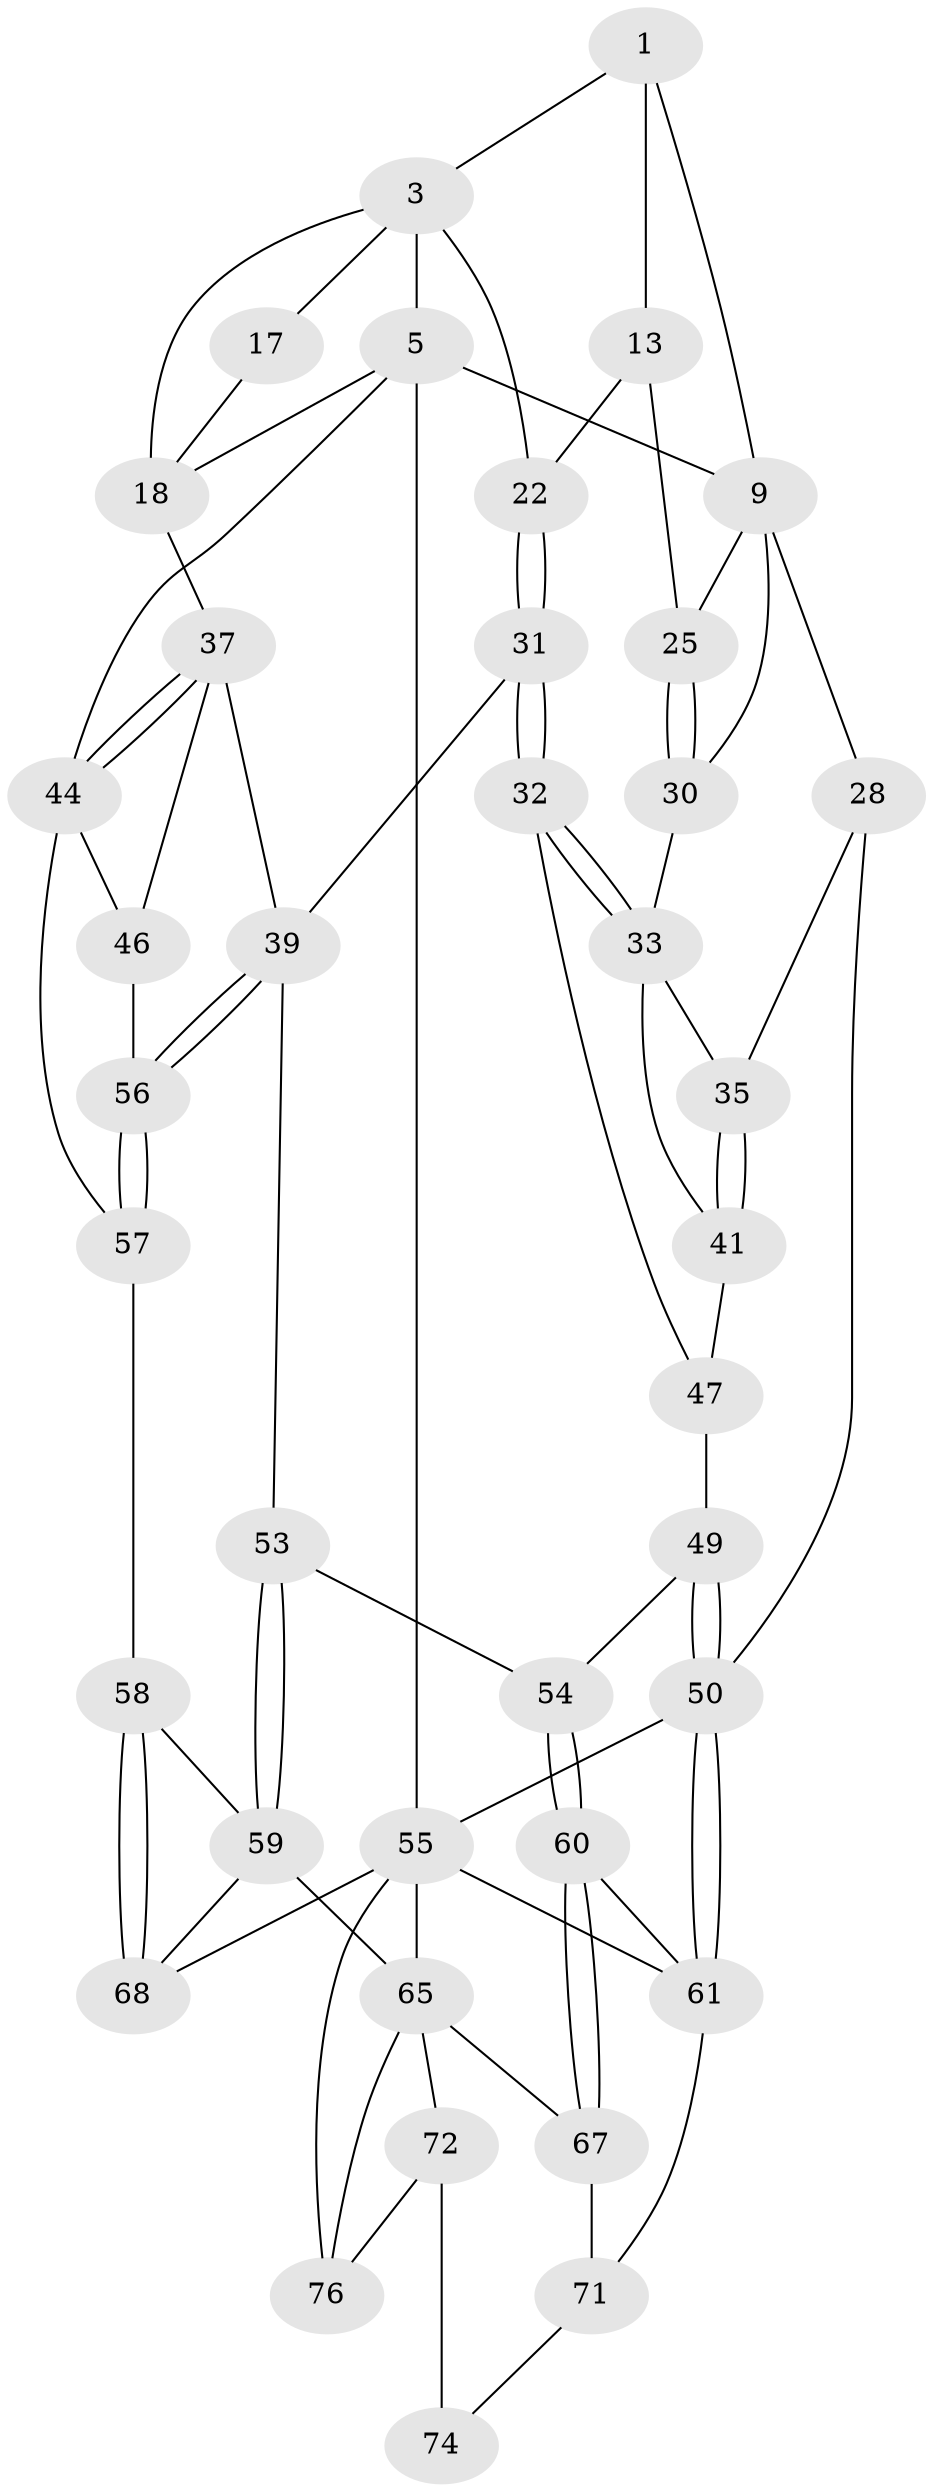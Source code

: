 // original degree distribution, {3: 0.02564102564102564, 4: 0.24358974358974358, 6: 0.21794871794871795, 5: 0.5128205128205128}
// Generated by graph-tools (version 1.1) at 2025/28/03/15/25 16:28:08]
// undirected, 39 vertices, 81 edges
graph export_dot {
graph [start="1"]
  node [color=gray90,style=filled];
  1 [pos="+0.39542716877120593+0",super="+8+2"];
  3 [pos="+0.8779862628610257+0",super="+4+15"];
  5 [pos="+1+0",super="+42+6"];
  9 [pos="+0.2944686053839233+0.1941673361225499",super="+10"];
  13 [pos="+0.48215038620740225+0.1384374420191674",super="+14"];
  17 [pos="+0.8929710306407425+0.1574486998013493"];
  18 [pos="+0.9055326284247226+0.33969966342596136",super="+19"];
  22 [pos="+0.542146374783306+0.2974781496044883",super="+23"];
  25 [pos="+0.43644590136423583+0.30307349017623125",super="+26"];
  28 [pos="+0+0.3873569793711681",super="+36"];
  30 [pos="+0.3451201886295518+0.35743979076981963"];
  31 [pos="+0.5677151581366234+0.48395276685765914"];
  32 [pos="+0.4186311071005152+0.4867589133221094"];
  33 [pos="+0.3523664944157525+0.4232059863563726",super="+34"];
  35 [pos="+0.01875484017605759+0.4644726780976408"];
  37 [pos="+0.864530502142803+0.36190454329216504",super="+38"];
  39 [pos="+0.6410576093347651+0.5198915601805342",super="+40"];
  41 [pos="+0.25026971419814686+0.4978072821005303"];
  44 [pos="+1+0.7552601659768564",super="+45"];
  46 [pos="+0.8548890360741492+0.6109488984386923"];
  47 [pos="+0.38284873781717227+0.5480895247555684",super="+48"];
  49 [pos="+0.2831404889813529+0.5817414568688356",super="+52"];
  50 [pos="+0.2066980586851584+0.6692877190682528",super="+51"];
  53 [pos="+0.5388178211105705+0.6555728249852307"];
  54 [pos="+0.3969949002485831+0.6900222001982879"];
  55 [pos="+0+1",super="+69+63"];
  56 [pos="+0.732722832111829+0.6333032700100409"];
  57 [pos="+0.7372828173338709+0.7339637810637913"];
  58 [pos="+0.7270327853372541+0.7451104415405373"];
  59 [pos="+0.5802478977923354+0.7315527830954707",super="+64"];
  60 [pos="+0.3707061965534649+0.7252168286677106"];
  61 [pos="+0.26272268709065494+0.7668099748118258",super="+62"];
  65 [pos="+0.5531421253494245+0.8730689662375867",super="+77+66"];
  67 [pos="+0.4752027819847035+0.8640654812247943"];
  68 [pos="+0.7248726564800935+0.8654108633241642"];
  71 [pos="+0.3982277077650331+0.9132487269684625"];
  72 [pos="+0.5203193227488462+1",super="+73"];
  74 [pos="+0.40585586609511815+0.9291462483370505"];
  76 [pos="+0.12118591053340388+1",super="+78"];
  1 -- 9;
  1 -- 3 [weight=2];
  1 -- 13 [weight=2];
  3 -- 17 [weight=2];
  3 -- 5;
  3 -- 18;
  3 -- 22;
  5 -- 55 [weight=3];
  5 -- 18;
  5 -- 44;
  5 -- 9 [weight=2];
  9 -- 25 [weight=2];
  9 -- 30;
  9 -- 28 [weight=2];
  13 -- 22 [weight=2];
  13 -- 25;
  17 -- 18;
  18 -- 37;
  22 -- 31;
  22 -- 31;
  25 -- 30;
  25 -- 30;
  28 -- 35;
  28 -- 50;
  30 -- 33;
  31 -- 32;
  31 -- 32;
  31 -- 39;
  32 -- 33;
  32 -- 33;
  32 -- 47;
  33 -- 41;
  33 -- 35;
  35 -- 41;
  35 -- 41;
  37 -- 44;
  37 -- 44;
  37 -- 46;
  37 -- 39;
  39 -- 56;
  39 -- 56;
  39 -- 53;
  41 -- 47;
  44 -- 57;
  44 -- 46;
  46 -- 56;
  47 -- 49 [weight=2];
  49 -- 50;
  49 -- 50;
  49 -- 54;
  50 -- 61;
  50 -- 61;
  50 -- 55;
  53 -- 54;
  53 -- 59;
  53 -- 59;
  54 -- 60;
  54 -- 60;
  55 -- 68;
  55 -- 76;
  55 -- 65;
  55 -- 61;
  56 -- 57;
  56 -- 57;
  57 -- 58;
  58 -- 59;
  58 -- 68;
  58 -- 68;
  59 -- 65;
  59 -- 68;
  60 -- 61;
  60 -- 67;
  60 -- 67;
  61 -- 71;
  65 -- 76;
  65 -- 72;
  65 -- 67;
  67 -- 71;
  71 -- 74;
  72 -- 76 [weight=2];
  72 -- 74 [weight=2];
}
